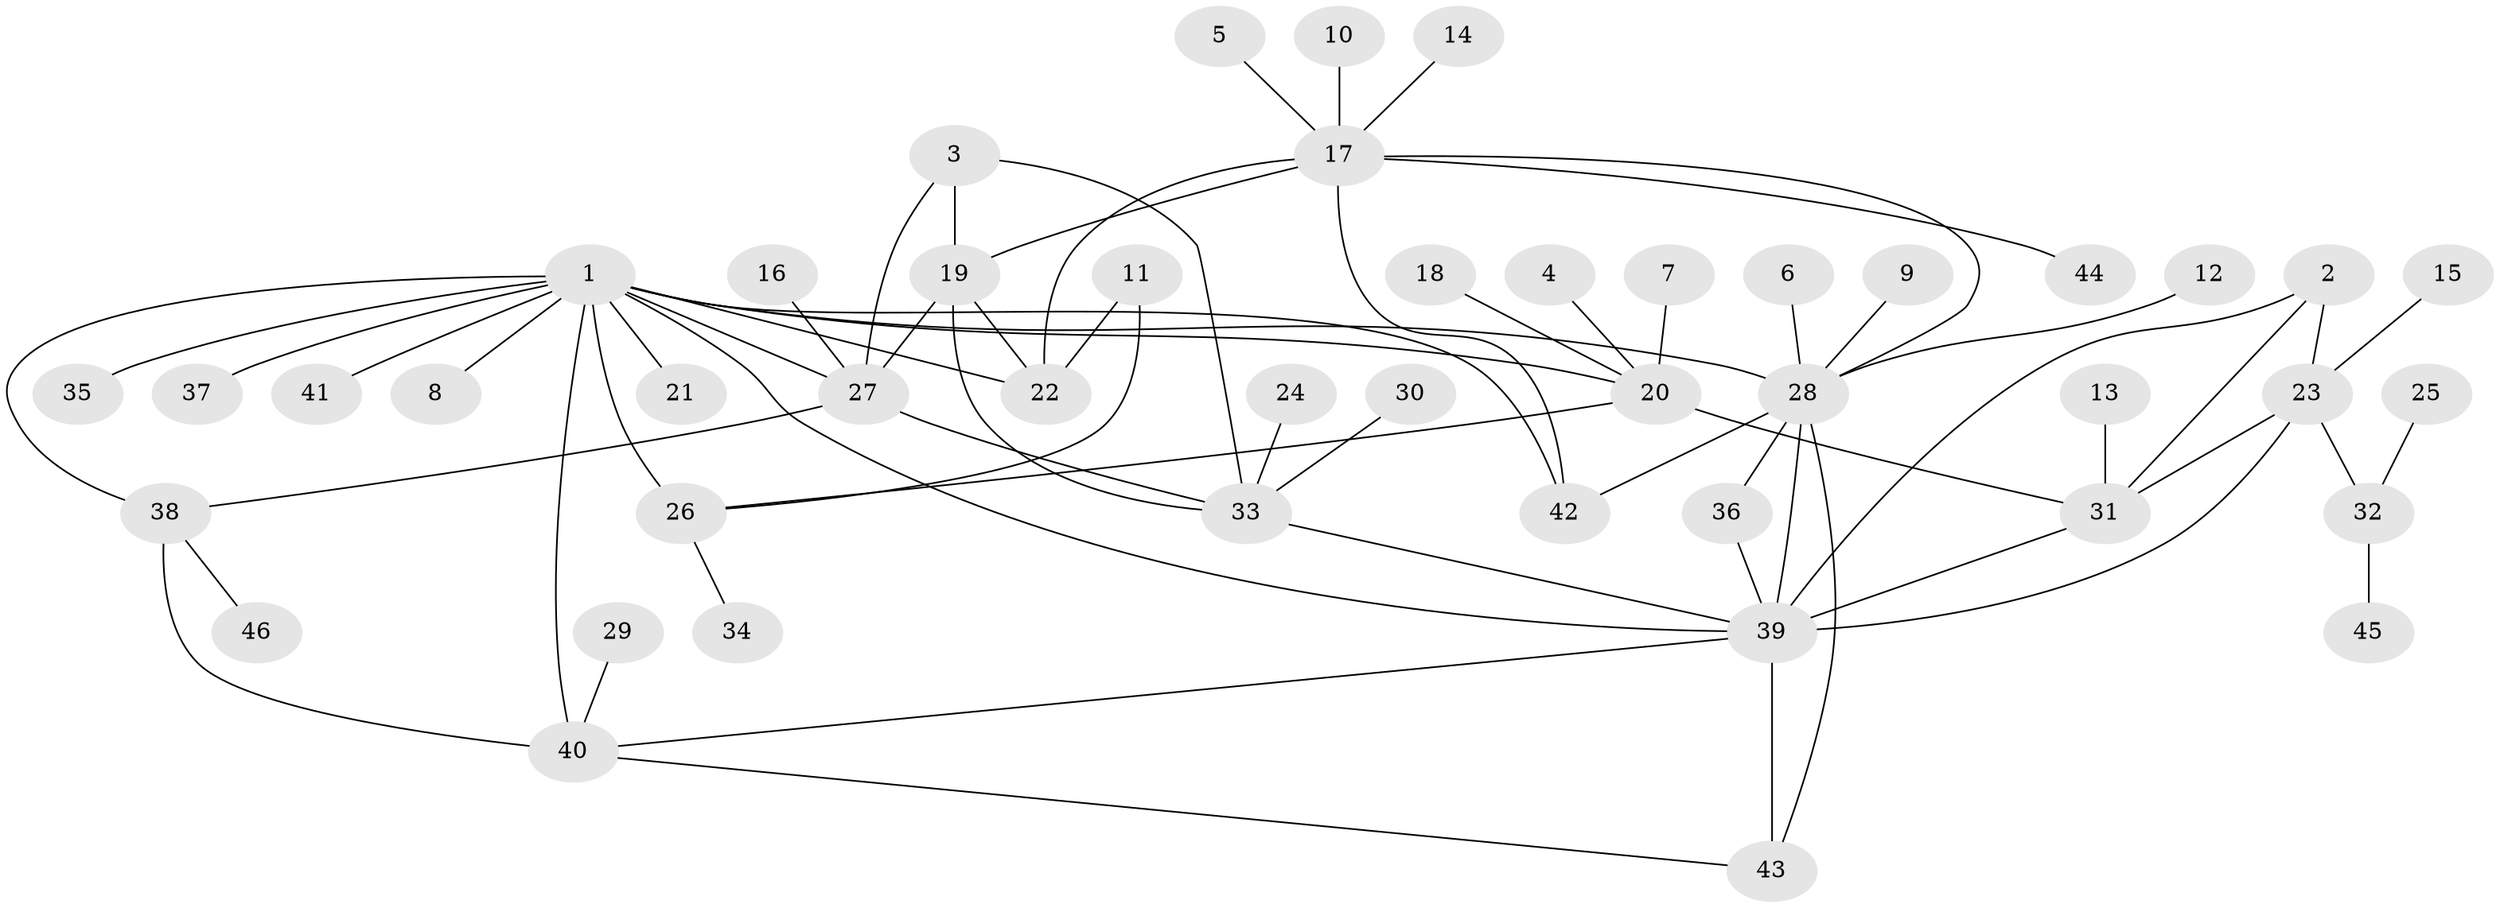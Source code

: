 // original degree distribution, {11: 0.01098901098901099, 4: 0.03296703296703297, 7: 0.03296703296703297, 8: 0.04395604395604396, 5: 0.054945054945054944, 12: 0.01098901098901099, 6: 0.03296703296703297, 3: 0.06593406593406594, 10: 0.01098901098901099, 1: 0.5604395604395604, 2: 0.14285714285714285}
// Generated by graph-tools (version 1.1) at 2025/26/03/09/25 03:26:48]
// undirected, 46 vertices, 67 edges
graph export_dot {
graph [start="1"]
  node [color=gray90,style=filled];
  1;
  2;
  3;
  4;
  5;
  6;
  7;
  8;
  9;
  10;
  11;
  12;
  13;
  14;
  15;
  16;
  17;
  18;
  19;
  20;
  21;
  22;
  23;
  24;
  25;
  26;
  27;
  28;
  29;
  30;
  31;
  32;
  33;
  34;
  35;
  36;
  37;
  38;
  39;
  40;
  41;
  42;
  43;
  44;
  45;
  46;
  1 -- 8 [weight=1.0];
  1 -- 20 [weight=2.0];
  1 -- 21 [weight=1.0];
  1 -- 22 [weight=1.0];
  1 -- 26 [weight=2.0];
  1 -- 27 [weight=1.0];
  1 -- 28 [weight=1.0];
  1 -- 35 [weight=1.0];
  1 -- 37 [weight=1.0];
  1 -- 38 [weight=2.0];
  1 -- 39 [weight=1.0];
  1 -- 40 [weight=2.0];
  1 -- 41 [weight=1.0];
  1 -- 42 [weight=1.0];
  2 -- 23 [weight=1.0];
  2 -- 31 [weight=1.0];
  2 -- 39 [weight=1.0];
  3 -- 19 [weight=1.0];
  3 -- 27 [weight=1.0];
  3 -- 33 [weight=1.0];
  4 -- 20 [weight=1.0];
  5 -- 17 [weight=1.0];
  6 -- 28 [weight=1.0];
  7 -- 20 [weight=1.0];
  9 -- 28 [weight=1.0];
  10 -- 17 [weight=1.0];
  11 -- 22 [weight=1.0];
  11 -- 26 [weight=1.0];
  12 -- 28 [weight=1.0];
  13 -- 31 [weight=1.0];
  14 -- 17 [weight=1.0];
  15 -- 23 [weight=1.0];
  16 -- 27 [weight=1.0];
  17 -- 19 [weight=1.0];
  17 -- 22 [weight=1.0];
  17 -- 28 [weight=2.0];
  17 -- 42 [weight=2.0];
  17 -- 44 [weight=1.0];
  18 -- 20 [weight=1.0];
  19 -- 22 [weight=1.0];
  19 -- 27 [weight=1.0];
  19 -- 33 [weight=1.0];
  20 -- 26 [weight=1.0];
  20 -- 31 [weight=1.0];
  23 -- 31 [weight=1.0];
  23 -- 32 [weight=1.0];
  23 -- 39 [weight=1.0];
  24 -- 33 [weight=1.0];
  25 -- 32 [weight=1.0];
  26 -- 34 [weight=1.0];
  27 -- 33 [weight=1.0];
  27 -- 38 [weight=1.0];
  28 -- 36 [weight=1.0];
  28 -- 39 [weight=1.0];
  28 -- 42 [weight=1.0];
  28 -- 43 [weight=1.0];
  29 -- 40 [weight=1.0];
  30 -- 33 [weight=1.0];
  31 -- 39 [weight=1.0];
  32 -- 45 [weight=1.0];
  33 -- 39 [weight=1.0];
  36 -- 39 [weight=1.0];
  38 -- 40 [weight=1.0];
  38 -- 46 [weight=1.0];
  39 -- 40 [weight=1.0];
  39 -- 43 [weight=1.0];
  40 -- 43 [weight=1.0];
}
